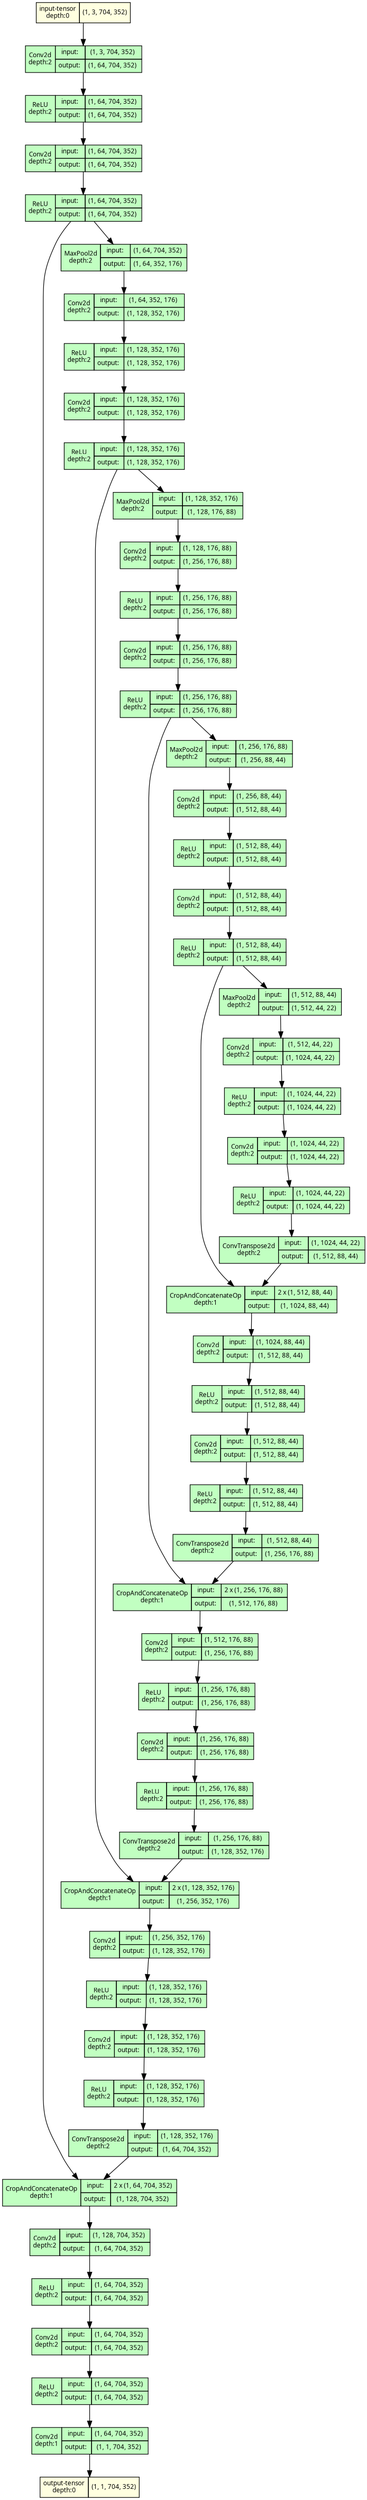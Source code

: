 strict digraph model {
	graph [ordering=in rankdir=TB size="31.5,31.5"]
	node [align=left fontname="Linux libertine" fontsize=10 height=0.2 margin=0 ranksep=0.1 shape=plaintext style=filled]
	edge [fontsize=10]
	0 [label=<
                    <TABLE BORDER="0" CELLBORDER="1"
                    CELLSPACING="0" CELLPADDING="4">
                        <TR><TD>input-tensor<BR/>depth:0</TD><TD>(1, 3, 704, 352)</TD></TR>
                    </TABLE>> fillcolor=lightyellow]
	1 [label=<
                    <TABLE BORDER="0" CELLBORDER="1"
                    CELLSPACING="0" CELLPADDING="4">
                    <TR>
                        <TD ROWSPAN="2">Conv2d<BR/>depth:2</TD>
                        <TD COLSPAN="2">input:</TD>
                        <TD COLSPAN="2">(1, 3, 704, 352) </TD>
                    </TR>
                    <TR>
                        <TD COLSPAN="2">output: </TD>
                        <TD COLSPAN="2">(1, 64, 704, 352) </TD>
                    </TR>
                    </TABLE>> fillcolor=darkseagreen1]
	2 [label=<
                    <TABLE BORDER="0" CELLBORDER="1"
                    CELLSPACING="0" CELLPADDING="4">
                    <TR>
                        <TD ROWSPAN="2">ReLU<BR/>depth:2</TD>
                        <TD COLSPAN="2">input:</TD>
                        <TD COLSPAN="2">(1, 64, 704, 352) </TD>
                    </TR>
                    <TR>
                        <TD COLSPAN="2">output: </TD>
                        <TD COLSPAN="2">(1, 64, 704, 352) </TD>
                    </TR>
                    </TABLE>> fillcolor=darkseagreen1]
	3 [label=<
                    <TABLE BORDER="0" CELLBORDER="1"
                    CELLSPACING="0" CELLPADDING="4">
                    <TR>
                        <TD ROWSPAN="2">Conv2d<BR/>depth:2</TD>
                        <TD COLSPAN="2">input:</TD>
                        <TD COLSPAN="2">(1, 64, 704, 352) </TD>
                    </TR>
                    <TR>
                        <TD COLSPAN="2">output: </TD>
                        <TD COLSPAN="2">(1, 64, 704, 352) </TD>
                    </TR>
                    </TABLE>> fillcolor=darkseagreen1]
	4 [label=<
                    <TABLE BORDER="0" CELLBORDER="1"
                    CELLSPACING="0" CELLPADDING="4">
                    <TR>
                        <TD ROWSPAN="2">ReLU<BR/>depth:2</TD>
                        <TD COLSPAN="2">input:</TD>
                        <TD COLSPAN="2">(1, 64, 704, 352) </TD>
                    </TR>
                    <TR>
                        <TD COLSPAN="2">output: </TD>
                        <TD COLSPAN="2">(1, 64, 704, 352) </TD>
                    </TR>
                    </TABLE>> fillcolor=darkseagreen1]
	5 [label=<
                    <TABLE BORDER="0" CELLBORDER="1"
                    CELLSPACING="0" CELLPADDING="4">
                    <TR>
                        <TD ROWSPAN="2">MaxPool2d<BR/>depth:2</TD>
                        <TD COLSPAN="2">input:</TD>
                        <TD COLSPAN="2">(1, 64, 704, 352) </TD>
                    </TR>
                    <TR>
                        <TD COLSPAN="2">output: </TD>
                        <TD COLSPAN="2">(1, 64, 352, 176) </TD>
                    </TR>
                    </TABLE>> fillcolor=darkseagreen1]
	6 [label=<
                    <TABLE BORDER="0" CELLBORDER="1"
                    CELLSPACING="0" CELLPADDING="4">
                    <TR>
                        <TD ROWSPAN="2">Conv2d<BR/>depth:2</TD>
                        <TD COLSPAN="2">input:</TD>
                        <TD COLSPAN="2">(1, 64, 352, 176) </TD>
                    </TR>
                    <TR>
                        <TD COLSPAN="2">output: </TD>
                        <TD COLSPAN="2">(1, 128, 352, 176) </TD>
                    </TR>
                    </TABLE>> fillcolor=darkseagreen1]
	7 [label=<
                    <TABLE BORDER="0" CELLBORDER="1"
                    CELLSPACING="0" CELLPADDING="4">
                    <TR>
                        <TD ROWSPAN="2">ReLU<BR/>depth:2</TD>
                        <TD COLSPAN="2">input:</TD>
                        <TD COLSPAN="2">(1, 128, 352, 176) </TD>
                    </TR>
                    <TR>
                        <TD COLSPAN="2">output: </TD>
                        <TD COLSPAN="2">(1, 128, 352, 176) </TD>
                    </TR>
                    </TABLE>> fillcolor=darkseagreen1]
	8 [label=<
                    <TABLE BORDER="0" CELLBORDER="1"
                    CELLSPACING="0" CELLPADDING="4">
                    <TR>
                        <TD ROWSPAN="2">Conv2d<BR/>depth:2</TD>
                        <TD COLSPAN="2">input:</TD>
                        <TD COLSPAN="2">(1, 128, 352, 176) </TD>
                    </TR>
                    <TR>
                        <TD COLSPAN="2">output: </TD>
                        <TD COLSPAN="2">(1, 128, 352, 176) </TD>
                    </TR>
                    </TABLE>> fillcolor=darkseagreen1]
	9 [label=<
                    <TABLE BORDER="0" CELLBORDER="1"
                    CELLSPACING="0" CELLPADDING="4">
                    <TR>
                        <TD ROWSPAN="2">ReLU<BR/>depth:2</TD>
                        <TD COLSPAN="2">input:</TD>
                        <TD COLSPAN="2">(1, 128, 352, 176) </TD>
                    </TR>
                    <TR>
                        <TD COLSPAN="2">output: </TD>
                        <TD COLSPAN="2">(1, 128, 352, 176) </TD>
                    </TR>
                    </TABLE>> fillcolor=darkseagreen1]
	10 [label=<
                    <TABLE BORDER="0" CELLBORDER="1"
                    CELLSPACING="0" CELLPADDING="4">
                    <TR>
                        <TD ROWSPAN="2">MaxPool2d<BR/>depth:2</TD>
                        <TD COLSPAN="2">input:</TD>
                        <TD COLSPAN="2">(1, 128, 352, 176) </TD>
                    </TR>
                    <TR>
                        <TD COLSPAN="2">output: </TD>
                        <TD COLSPAN="2">(1, 128, 176, 88) </TD>
                    </TR>
                    </TABLE>> fillcolor=darkseagreen1]
	11 [label=<
                    <TABLE BORDER="0" CELLBORDER="1"
                    CELLSPACING="0" CELLPADDING="4">
                    <TR>
                        <TD ROWSPAN="2">Conv2d<BR/>depth:2</TD>
                        <TD COLSPAN="2">input:</TD>
                        <TD COLSPAN="2">(1, 128, 176, 88) </TD>
                    </TR>
                    <TR>
                        <TD COLSPAN="2">output: </TD>
                        <TD COLSPAN="2">(1, 256, 176, 88) </TD>
                    </TR>
                    </TABLE>> fillcolor=darkseagreen1]
	12 [label=<
                    <TABLE BORDER="0" CELLBORDER="1"
                    CELLSPACING="0" CELLPADDING="4">
                    <TR>
                        <TD ROWSPAN="2">ReLU<BR/>depth:2</TD>
                        <TD COLSPAN="2">input:</TD>
                        <TD COLSPAN="2">(1, 256, 176, 88) </TD>
                    </TR>
                    <TR>
                        <TD COLSPAN="2">output: </TD>
                        <TD COLSPAN="2">(1, 256, 176, 88) </TD>
                    </TR>
                    </TABLE>> fillcolor=darkseagreen1]
	13 [label=<
                    <TABLE BORDER="0" CELLBORDER="1"
                    CELLSPACING="0" CELLPADDING="4">
                    <TR>
                        <TD ROWSPAN="2">Conv2d<BR/>depth:2</TD>
                        <TD COLSPAN="2">input:</TD>
                        <TD COLSPAN="2">(1, 256, 176, 88) </TD>
                    </TR>
                    <TR>
                        <TD COLSPAN="2">output: </TD>
                        <TD COLSPAN="2">(1, 256, 176, 88) </TD>
                    </TR>
                    </TABLE>> fillcolor=darkseagreen1]
	14 [label=<
                    <TABLE BORDER="0" CELLBORDER="1"
                    CELLSPACING="0" CELLPADDING="4">
                    <TR>
                        <TD ROWSPAN="2">ReLU<BR/>depth:2</TD>
                        <TD COLSPAN="2">input:</TD>
                        <TD COLSPAN="2">(1, 256, 176, 88) </TD>
                    </TR>
                    <TR>
                        <TD COLSPAN="2">output: </TD>
                        <TD COLSPAN="2">(1, 256, 176, 88) </TD>
                    </TR>
                    </TABLE>> fillcolor=darkseagreen1]
	15 [label=<
                    <TABLE BORDER="0" CELLBORDER="1"
                    CELLSPACING="0" CELLPADDING="4">
                    <TR>
                        <TD ROWSPAN="2">MaxPool2d<BR/>depth:2</TD>
                        <TD COLSPAN="2">input:</TD>
                        <TD COLSPAN="2">(1, 256, 176, 88) </TD>
                    </TR>
                    <TR>
                        <TD COLSPAN="2">output: </TD>
                        <TD COLSPAN="2">(1, 256, 88, 44) </TD>
                    </TR>
                    </TABLE>> fillcolor=darkseagreen1]
	16 [label=<
                    <TABLE BORDER="0" CELLBORDER="1"
                    CELLSPACING="0" CELLPADDING="4">
                    <TR>
                        <TD ROWSPAN="2">Conv2d<BR/>depth:2</TD>
                        <TD COLSPAN="2">input:</TD>
                        <TD COLSPAN="2">(1, 256, 88, 44) </TD>
                    </TR>
                    <TR>
                        <TD COLSPAN="2">output: </TD>
                        <TD COLSPAN="2">(1, 512, 88, 44) </TD>
                    </TR>
                    </TABLE>> fillcolor=darkseagreen1]
	17 [label=<
                    <TABLE BORDER="0" CELLBORDER="1"
                    CELLSPACING="0" CELLPADDING="4">
                    <TR>
                        <TD ROWSPAN="2">ReLU<BR/>depth:2</TD>
                        <TD COLSPAN="2">input:</TD>
                        <TD COLSPAN="2">(1, 512, 88, 44) </TD>
                    </TR>
                    <TR>
                        <TD COLSPAN="2">output: </TD>
                        <TD COLSPAN="2">(1, 512, 88, 44) </TD>
                    </TR>
                    </TABLE>> fillcolor=darkseagreen1]
	18 [label=<
                    <TABLE BORDER="0" CELLBORDER="1"
                    CELLSPACING="0" CELLPADDING="4">
                    <TR>
                        <TD ROWSPAN="2">Conv2d<BR/>depth:2</TD>
                        <TD COLSPAN="2">input:</TD>
                        <TD COLSPAN="2">(1, 512, 88, 44) </TD>
                    </TR>
                    <TR>
                        <TD COLSPAN="2">output: </TD>
                        <TD COLSPAN="2">(1, 512, 88, 44) </TD>
                    </TR>
                    </TABLE>> fillcolor=darkseagreen1]
	19 [label=<
                    <TABLE BORDER="0" CELLBORDER="1"
                    CELLSPACING="0" CELLPADDING="4">
                    <TR>
                        <TD ROWSPAN="2">ReLU<BR/>depth:2</TD>
                        <TD COLSPAN="2">input:</TD>
                        <TD COLSPAN="2">(1, 512, 88, 44) </TD>
                    </TR>
                    <TR>
                        <TD COLSPAN="2">output: </TD>
                        <TD COLSPAN="2">(1, 512, 88, 44) </TD>
                    </TR>
                    </TABLE>> fillcolor=darkseagreen1]
	20 [label=<
                    <TABLE BORDER="0" CELLBORDER="1"
                    CELLSPACING="0" CELLPADDING="4">
                    <TR>
                        <TD ROWSPAN="2">MaxPool2d<BR/>depth:2</TD>
                        <TD COLSPAN="2">input:</TD>
                        <TD COLSPAN="2">(1, 512, 88, 44) </TD>
                    </TR>
                    <TR>
                        <TD COLSPAN="2">output: </TD>
                        <TD COLSPAN="2">(1, 512, 44, 22) </TD>
                    </TR>
                    </TABLE>> fillcolor=darkseagreen1]
	21 [label=<
                    <TABLE BORDER="0" CELLBORDER="1"
                    CELLSPACING="0" CELLPADDING="4">
                    <TR>
                        <TD ROWSPAN="2">Conv2d<BR/>depth:2</TD>
                        <TD COLSPAN="2">input:</TD>
                        <TD COLSPAN="2">(1, 512, 44, 22) </TD>
                    </TR>
                    <TR>
                        <TD COLSPAN="2">output: </TD>
                        <TD COLSPAN="2">(1, 1024, 44, 22) </TD>
                    </TR>
                    </TABLE>> fillcolor=darkseagreen1]
	22 [label=<
                    <TABLE BORDER="0" CELLBORDER="1"
                    CELLSPACING="0" CELLPADDING="4">
                    <TR>
                        <TD ROWSPAN="2">ReLU<BR/>depth:2</TD>
                        <TD COLSPAN="2">input:</TD>
                        <TD COLSPAN="2">(1, 1024, 44, 22) </TD>
                    </TR>
                    <TR>
                        <TD COLSPAN="2">output: </TD>
                        <TD COLSPAN="2">(1, 1024, 44, 22) </TD>
                    </TR>
                    </TABLE>> fillcolor=darkseagreen1]
	23 [label=<
                    <TABLE BORDER="0" CELLBORDER="1"
                    CELLSPACING="0" CELLPADDING="4">
                    <TR>
                        <TD ROWSPAN="2">Conv2d<BR/>depth:2</TD>
                        <TD COLSPAN="2">input:</TD>
                        <TD COLSPAN="2">(1, 1024, 44, 22) </TD>
                    </TR>
                    <TR>
                        <TD COLSPAN="2">output: </TD>
                        <TD COLSPAN="2">(1, 1024, 44, 22) </TD>
                    </TR>
                    </TABLE>> fillcolor=darkseagreen1]
	24 [label=<
                    <TABLE BORDER="0" CELLBORDER="1"
                    CELLSPACING="0" CELLPADDING="4">
                    <TR>
                        <TD ROWSPAN="2">ReLU<BR/>depth:2</TD>
                        <TD COLSPAN="2">input:</TD>
                        <TD COLSPAN="2">(1, 1024, 44, 22) </TD>
                    </TR>
                    <TR>
                        <TD COLSPAN="2">output: </TD>
                        <TD COLSPAN="2">(1, 1024, 44, 22) </TD>
                    </TR>
                    </TABLE>> fillcolor=darkseagreen1]
	25 [label=<
                    <TABLE BORDER="0" CELLBORDER="1"
                    CELLSPACING="0" CELLPADDING="4">
                    <TR>
                        <TD ROWSPAN="2">ConvTranspose2d<BR/>depth:2</TD>
                        <TD COLSPAN="2">input:</TD>
                        <TD COLSPAN="2">(1, 1024, 44, 22) </TD>
                    </TR>
                    <TR>
                        <TD COLSPAN="2">output: </TD>
                        <TD COLSPAN="2">(1, 512, 88, 44) </TD>
                    </TR>
                    </TABLE>> fillcolor=darkseagreen1]
	26 [label=<
                    <TABLE BORDER="0" CELLBORDER="1"
                    CELLSPACING="0" CELLPADDING="4">
                    <TR>
                        <TD ROWSPAN="2">CropAndConcatenateOp<BR/>depth:1</TD>
                        <TD COLSPAN="2">input:</TD>
                        <TD COLSPAN="2">2 x (1, 512, 88, 44) </TD>
                    </TR>
                    <TR>
                        <TD COLSPAN="2">output: </TD>
                        <TD COLSPAN="2">(1, 1024, 88, 44) </TD>
                    </TR>
                    </TABLE>> fillcolor=darkseagreen1]
	27 [label=<
                    <TABLE BORDER="0" CELLBORDER="1"
                    CELLSPACING="0" CELLPADDING="4">
                    <TR>
                        <TD ROWSPAN="2">Conv2d<BR/>depth:2</TD>
                        <TD COLSPAN="2">input:</TD>
                        <TD COLSPAN="2">(1, 1024, 88, 44) </TD>
                    </TR>
                    <TR>
                        <TD COLSPAN="2">output: </TD>
                        <TD COLSPAN="2">(1, 512, 88, 44) </TD>
                    </TR>
                    </TABLE>> fillcolor=darkseagreen1]
	28 [label=<
                    <TABLE BORDER="0" CELLBORDER="1"
                    CELLSPACING="0" CELLPADDING="4">
                    <TR>
                        <TD ROWSPAN="2">ReLU<BR/>depth:2</TD>
                        <TD COLSPAN="2">input:</TD>
                        <TD COLSPAN="2">(1, 512, 88, 44) </TD>
                    </TR>
                    <TR>
                        <TD COLSPAN="2">output: </TD>
                        <TD COLSPAN="2">(1, 512, 88, 44) </TD>
                    </TR>
                    </TABLE>> fillcolor=darkseagreen1]
	29 [label=<
                    <TABLE BORDER="0" CELLBORDER="1"
                    CELLSPACING="0" CELLPADDING="4">
                    <TR>
                        <TD ROWSPAN="2">Conv2d<BR/>depth:2</TD>
                        <TD COLSPAN="2">input:</TD>
                        <TD COLSPAN="2">(1, 512, 88, 44) </TD>
                    </TR>
                    <TR>
                        <TD COLSPAN="2">output: </TD>
                        <TD COLSPAN="2">(1, 512, 88, 44) </TD>
                    </TR>
                    </TABLE>> fillcolor=darkseagreen1]
	30 [label=<
                    <TABLE BORDER="0" CELLBORDER="1"
                    CELLSPACING="0" CELLPADDING="4">
                    <TR>
                        <TD ROWSPAN="2">ReLU<BR/>depth:2</TD>
                        <TD COLSPAN="2">input:</TD>
                        <TD COLSPAN="2">(1, 512, 88, 44) </TD>
                    </TR>
                    <TR>
                        <TD COLSPAN="2">output: </TD>
                        <TD COLSPAN="2">(1, 512, 88, 44) </TD>
                    </TR>
                    </TABLE>> fillcolor=darkseagreen1]
	31 [label=<
                    <TABLE BORDER="0" CELLBORDER="1"
                    CELLSPACING="0" CELLPADDING="4">
                    <TR>
                        <TD ROWSPAN="2">ConvTranspose2d<BR/>depth:2</TD>
                        <TD COLSPAN="2">input:</TD>
                        <TD COLSPAN="2">(1, 512, 88, 44) </TD>
                    </TR>
                    <TR>
                        <TD COLSPAN="2">output: </TD>
                        <TD COLSPAN="2">(1, 256, 176, 88) </TD>
                    </TR>
                    </TABLE>> fillcolor=darkseagreen1]
	32 [label=<
                    <TABLE BORDER="0" CELLBORDER="1"
                    CELLSPACING="0" CELLPADDING="4">
                    <TR>
                        <TD ROWSPAN="2">CropAndConcatenateOp<BR/>depth:1</TD>
                        <TD COLSPAN="2">input:</TD>
                        <TD COLSPAN="2">2 x (1, 256, 176, 88) </TD>
                    </TR>
                    <TR>
                        <TD COLSPAN="2">output: </TD>
                        <TD COLSPAN="2">(1, 512, 176, 88) </TD>
                    </TR>
                    </TABLE>> fillcolor=darkseagreen1]
	33 [label=<
                    <TABLE BORDER="0" CELLBORDER="1"
                    CELLSPACING="0" CELLPADDING="4">
                    <TR>
                        <TD ROWSPAN="2">Conv2d<BR/>depth:2</TD>
                        <TD COLSPAN="2">input:</TD>
                        <TD COLSPAN="2">(1, 512, 176, 88) </TD>
                    </TR>
                    <TR>
                        <TD COLSPAN="2">output: </TD>
                        <TD COLSPAN="2">(1, 256, 176, 88) </TD>
                    </TR>
                    </TABLE>> fillcolor=darkseagreen1]
	34 [label=<
                    <TABLE BORDER="0" CELLBORDER="1"
                    CELLSPACING="0" CELLPADDING="4">
                    <TR>
                        <TD ROWSPAN="2">ReLU<BR/>depth:2</TD>
                        <TD COLSPAN="2">input:</TD>
                        <TD COLSPAN="2">(1, 256, 176, 88) </TD>
                    </TR>
                    <TR>
                        <TD COLSPAN="2">output: </TD>
                        <TD COLSPAN="2">(1, 256, 176, 88) </TD>
                    </TR>
                    </TABLE>> fillcolor=darkseagreen1]
	35 [label=<
                    <TABLE BORDER="0" CELLBORDER="1"
                    CELLSPACING="0" CELLPADDING="4">
                    <TR>
                        <TD ROWSPAN="2">Conv2d<BR/>depth:2</TD>
                        <TD COLSPAN="2">input:</TD>
                        <TD COLSPAN="2">(1, 256, 176, 88) </TD>
                    </TR>
                    <TR>
                        <TD COLSPAN="2">output: </TD>
                        <TD COLSPAN="2">(1, 256, 176, 88) </TD>
                    </TR>
                    </TABLE>> fillcolor=darkseagreen1]
	36 [label=<
                    <TABLE BORDER="0" CELLBORDER="1"
                    CELLSPACING="0" CELLPADDING="4">
                    <TR>
                        <TD ROWSPAN="2">ReLU<BR/>depth:2</TD>
                        <TD COLSPAN="2">input:</TD>
                        <TD COLSPAN="2">(1, 256, 176, 88) </TD>
                    </TR>
                    <TR>
                        <TD COLSPAN="2">output: </TD>
                        <TD COLSPAN="2">(1, 256, 176, 88) </TD>
                    </TR>
                    </TABLE>> fillcolor=darkseagreen1]
	37 [label=<
                    <TABLE BORDER="0" CELLBORDER="1"
                    CELLSPACING="0" CELLPADDING="4">
                    <TR>
                        <TD ROWSPAN="2">ConvTranspose2d<BR/>depth:2</TD>
                        <TD COLSPAN="2">input:</TD>
                        <TD COLSPAN="2">(1, 256, 176, 88) </TD>
                    </TR>
                    <TR>
                        <TD COLSPAN="2">output: </TD>
                        <TD COLSPAN="2">(1, 128, 352, 176) </TD>
                    </TR>
                    </TABLE>> fillcolor=darkseagreen1]
	38 [label=<
                    <TABLE BORDER="0" CELLBORDER="1"
                    CELLSPACING="0" CELLPADDING="4">
                    <TR>
                        <TD ROWSPAN="2">CropAndConcatenateOp<BR/>depth:1</TD>
                        <TD COLSPAN="2">input:</TD>
                        <TD COLSPAN="2">2 x (1, 128, 352, 176) </TD>
                    </TR>
                    <TR>
                        <TD COLSPAN="2">output: </TD>
                        <TD COLSPAN="2">(1, 256, 352, 176) </TD>
                    </TR>
                    </TABLE>> fillcolor=darkseagreen1]
	39 [label=<
                    <TABLE BORDER="0" CELLBORDER="1"
                    CELLSPACING="0" CELLPADDING="4">
                    <TR>
                        <TD ROWSPAN="2">Conv2d<BR/>depth:2</TD>
                        <TD COLSPAN="2">input:</TD>
                        <TD COLSPAN="2">(1, 256, 352, 176) </TD>
                    </TR>
                    <TR>
                        <TD COLSPAN="2">output: </TD>
                        <TD COLSPAN="2">(1, 128, 352, 176) </TD>
                    </TR>
                    </TABLE>> fillcolor=darkseagreen1]
	40 [label=<
                    <TABLE BORDER="0" CELLBORDER="1"
                    CELLSPACING="0" CELLPADDING="4">
                    <TR>
                        <TD ROWSPAN="2">ReLU<BR/>depth:2</TD>
                        <TD COLSPAN="2">input:</TD>
                        <TD COLSPAN="2">(1, 128, 352, 176) </TD>
                    </TR>
                    <TR>
                        <TD COLSPAN="2">output: </TD>
                        <TD COLSPAN="2">(1, 128, 352, 176) </TD>
                    </TR>
                    </TABLE>> fillcolor=darkseagreen1]
	41 [label=<
                    <TABLE BORDER="0" CELLBORDER="1"
                    CELLSPACING="0" CELLPADDING="4">
                    <TR>
                        <TD ROWSPAN="2">Conv2d<BR/>depth:2</TD>
                        <TD COLSPAN="2">input:</TD>
                        <TD COLSPAN="2">(1, 128, 352, 176) </TD>
                    </TR>
                    <TR>
                        <TD COLSPAN="2">output: </TD>
                        <TD COLSPAN="2">(1, 128, 352, 176) </TD>
                    </TR>
                    </TABLE>> fillcolor=darkseagreen1]
	42 [label=<
                    <TABLE BORDER="0" CELLBORDER="1"
                    CELLSPACING="0" CELLPADDING="4">
                    <TR>
                        <TD ROWSPAN="2">ReLU<BR/>depth:2</TD>
                        <TD COLSPAN="2">input:</TD>
                        <TD COLSPAN="2">(1, 128, 352, 176) </TD>
                    </TR>
                    <TR>
                        <TD COLSPAN="2">output: </TD>
                        <TD COLSPAN="2">(1, 128, 352, 176) </TD>
                    </TR>
                    </TABLE>> fillcolor=darkseagreen1]
	43 [label=<
                    <TABLE BORDER="0" CELLBORDER="1"
                    CELLSPACING="0" CELLPADDING="4">
                    <TR>
                        <TD ROWSPAN="2">ConvTranspose2d<BR/>depth:2</TD>
                        <TD COLSPAN="2">input:</TD>
                        <TD COLSPAN="2">(1, 128, 352, 176) </TD>
                    </TR>
                    <TR>
                        <TD COLSPAN="2">output: </TD>
                        <TD COLSPAN="2">(1, 64, 704, 352) </TD>
                    </TR>
                    </TABLE>> fillcolor=darkseagreen1]
	44 [label=<
                    <TABLE BORDER="0" CELLBORDER="1"
                    CELLSPACING="0" CELLPADDING="4">
                    <TR>
                        <TD ROWSPAN="2">CropAndConcatenateOp<BR/>depth:1</TD>
                        <TD COLSPAN="2">input:</TD>
                        <TD COLSPAN="2">2 x (1, 64, 704, 352) </TD>
                    </TR>
                    <TR>
                        <TD COLSPAN="2">output: </TD>
                        <TD COLSPAN="2">(1, 128, 704, 352) </TD>
                    </TR>
                    </TABLE>> fillcolor=darkseagreen1]
	45 [label=<
                    <TABLE BORDER="0" CELLBORDER="1"
                    CELLSPACING="0" CELLPADDING="4">
                    <TR>
                        <TD ROWSPAN="2">Conv2d<BR/>depth:2</TD>
                        <TD COLSPAN="2">input:</TD>
                        <TD COLSPAN="2">(1, 128, 704, 352) </TD>
                    </TR>
                    <TR>
                        <TD COLSPAN="2">output: </TD>
                        <TD COLSPAN="2">(1, 64, 704, 352) </TD>
                    </TR>
                    </TABLE>> fillcolor=darkseagreen1]
	46 [label=<
                    <TABLE BORDER="0" CELLBORDER="1"
                    CELLSPACING="0" CELLPADDING="4">
                    <TR>
                        <TD ROWSPAN="2">ReLU<BR/>depth:2</TD>
                        <TD COLSPAN="2">input:</TD>
                        <TD COLSPAN="2">(1, 64, 704, 352) </TD>
                    </TR>
                    <TR>
                        <TD COLSPAN="2">output: </TD>
                        <TD COLSPAN="2">(1, 64, 704, 352) </TD>
                    </TR>
                    </TABLE>> fillcolor=darkseagreen1]
	47 [label=<
                    <TABLE BORDER="0" CELLBORDER="1"
                    CELLSPACING="0" CELLPADDING="4">
                    <TR>
                        <TD ROWSPAN="2">Conv2d<BR/>depth:2</TD>
                        <TD COLSPAN="2">input:</TD>
                        <TD COLSPAN="2">(1, 64, 704, 352) </TD>
                    </TR>
                    <TR>
                        <TD COLSPAN="2">output: </TD>
                        <TD COLSPAN="2">(1, 64, 704, 352) </TD>
                    </TR>
                    </TABLE>> fillcolor=darkseagreen1]
	48 [label=<
                    <TABLE BORDER="0" CELLBORDER="1"
                    CELLSPACING="0" CELLPADDING="4">
                    <TR>
                        <TD ROWSPAN="2">ReLU<BR/>depth:2</TD>
                        <TD COLSPAN="2">input:</TD>
                        <TD COLSPAN="2">(1, 64, 704, 352) </TD>
                    </TR>
                    <TR>
                        <TD COLSPAN="2">output: </TD>
                        <TD COLSPAN="2">(1, 64, 704, 352) </TD>
                    </TR>
                    </TABLE>> fillcolor=darkseagreen1]
	49 [label=<
                    <TABLE BORDER="0" CELLBORDER="1"
                    CELLSPACING="0" CELLPADDING="4">
                    <TR>
                        <TD ROWSPAN="2">Conv2d<BR/>depth:1</TD>
                        <TD COLSPAN="2">input:</TD>
                        <TD COLSPAN="2">(1, 64, 704, 352) </TD>
                    </TR>
                    <TR>
                        <TD COLSPAN="2">output: </TD>
                        <TD COLSPAN="2">(1, 1, 704, 352) </TD>
                    </TR>
                    </TABLE>> fillcolor=darkseagreen1]
	50 [label=<
                    <TABLE BORDER="0" CELLBORDER="1"
                    CELLSPACING="0" CELLPADDING="4">
                        <TR><TD>output-tensor<BR/>depth:0</TD><TD>(1, 1, 704, 352)</TD></TR>
                    </TABLE>> fillcolor=lightyellow]
	0 -> 1
	1 -> 2
	2 -> 3
	3 -> 4
	4 -> 44
	4 -> 5
	5 -> 6
	6 -> 7
	7 -> 8
	8 -> 9
	9 -> 38
	9 -> 10
	10 -> 11
	11 -> 12
	12 -> 13
	13 -> 14
	14 -> 32
	14 -> 15
	15 -> 16
	16 -> 17
	17 -> 18
	18 -> 19
	19 -> 26
	19 -> 20
	20 -> 21
	21 -> 22
	22 -> 23
	23 -> 24
	24 -> 25
	25 -> 26
	26 -> 27
	27 -> 28
	28 -> 29
	29 -> 30
	30 -> 31
	31 -> 32
	32 -> 33
	33 -> 34
	34 -> 35
	35 -> 36
	36 -> 37
	37 -> 38
	38 -> 39
	39 -> 40
	40 -> 41
	41 -> 42
	42 -> 43
	43 -> 44
	44 -> 45
	45 -> 46
	46 -> 47
	47 -> 48
	48 -> 49
	49 -> 50
}
